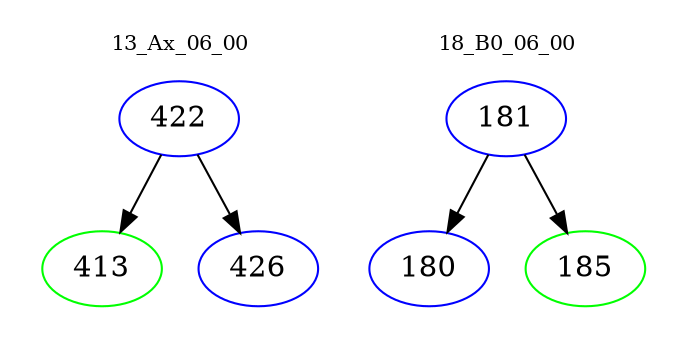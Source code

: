 digraph{
subgraph cluster_0 {
color = white
label = "13_Ax_06_00";
fontsize=10;
T0_422 [label="422", color="blue"]
T0_422 -> T0_413 [color="black"]
T0_413 [label="413", color="green"]
T0_422 -> T0_426 [color="black"]
T0_426 [label="426", color="blue"]
}
subgraph cluster_1 {
color = white
label = "18_B0_06_00";
fontsize=10;
T1_181 [label="181", color="blue"]
T1_181 -> T1_180 [color="black"]
T1_180 [label="180", color="blue"]
T1_181 -> T1_185 [color="black"]
T1_185 [label="185", color="green"]
}
}

